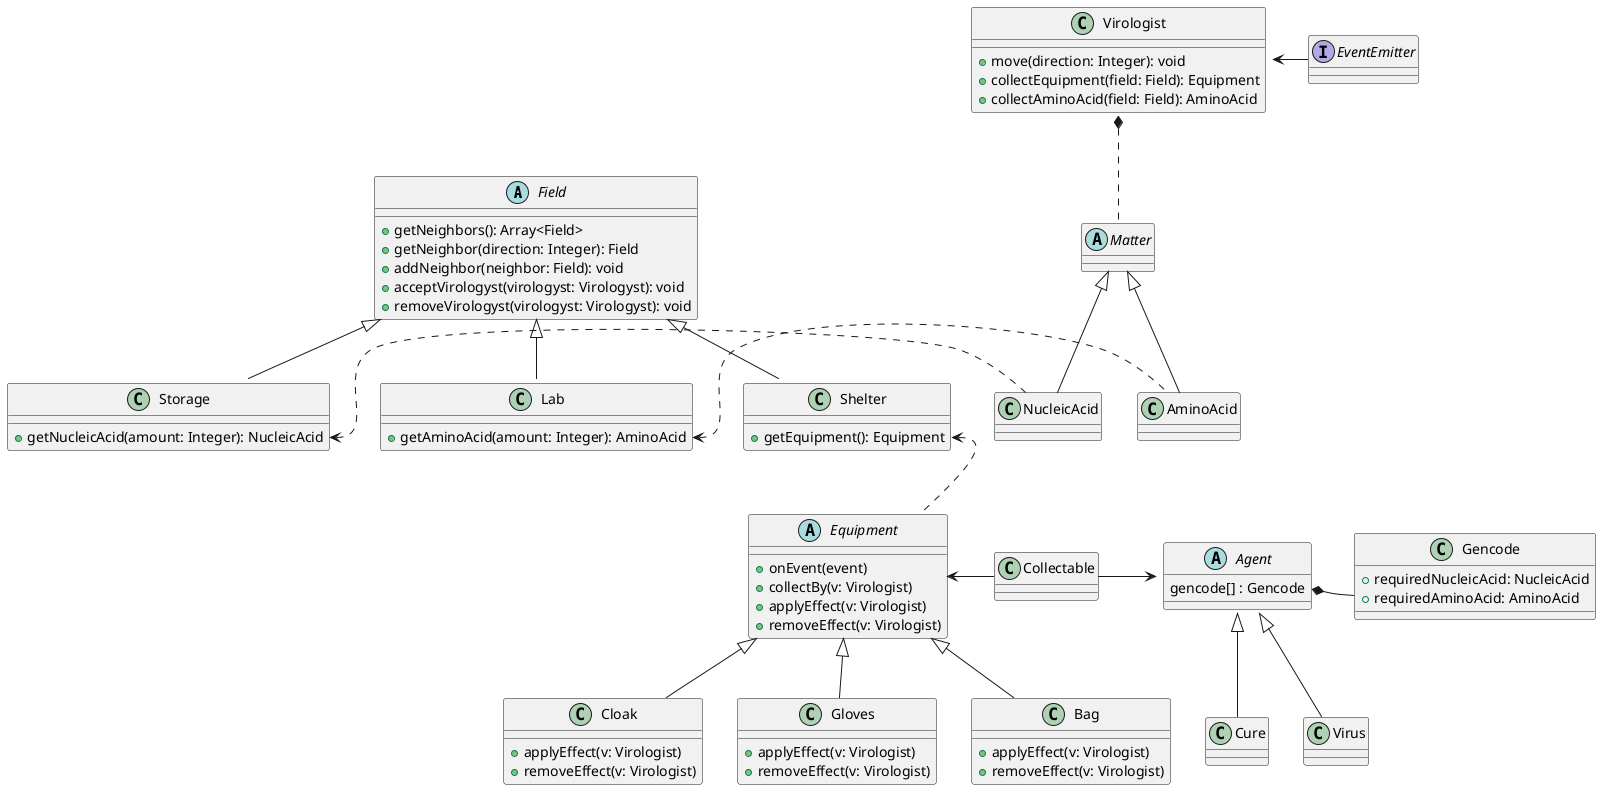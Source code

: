 @startuml

abstract class Field{
 +getNeighbors(): Array<Field>
 +getNeighbor(direction: Integer): Field
 +addNeighbor(neighbor: Field): void
 +acceptVirologyst(virologyst: Virologyst): void
 +removeVirologyst(virologyst: Virologyst): void
}

class Lab{
    +getAminoAcid(amount: Integer): AminoAcid
}
class Storage{
    +getNucleicAcid(amount: Integer): NucleicAcid
}
class Shelter{
    +getEquipment(): Equipment
}

Lab::getAminoAcid <. AminoAcid
Storage::getNucleicAcid <. NucleicAcid
Shelter::getEquipment <.. Equipment

Field <|-- Lab
Field <|-- Storage
Field <|-- Shelter


interface EventEmitter

class Virologist {
    +move(direction: Integer): void
    +collectEquipment(field: Field): Equipment
    +collectAminoAcid(field: Field): AminoAcid
}
Virologist::matter *.d. Matter
Virologist <- EventEmitter

abstract class Matter {

}

class AminoAcid
class NucleicAcid

Matter <|-- AminoAcid
Matter <|-- NucleicAcid

abstract class Equipment {
    +onEvent(event)
    +collectBy(v: Virologist)
    +applyEffect(v: Virologist)
    +removeEffect(v: Virologist)
}

class Cloak{
    +applyEffect(v: Virologist)
    +removeEffect(v: Virologist)
}

class Gloves{
    +applyEffect(v: Virologist)
    +removeEffect(v: Virologist)
}

class Bag{
    +applyEffect(v: Virologist)
    +removeEffect(v: Virologist)
}

Equipment <|-- Cloak
Equipment <|-- Gloves
Equipment <|-- Bag

abstract class Agent{
    gencode[] : Gencode
}

class Virus
class Cure

Agent <|-- Virus
Agent <|-- Cure

class Gencode {
    +requiredNucleicAcid: NucleicAcid
    +requiredAminoAcid: AminoAcid
}

Agent::gencode *- Gencode

Agent <-l Collectable
Equipment <- Collectable


@enduml